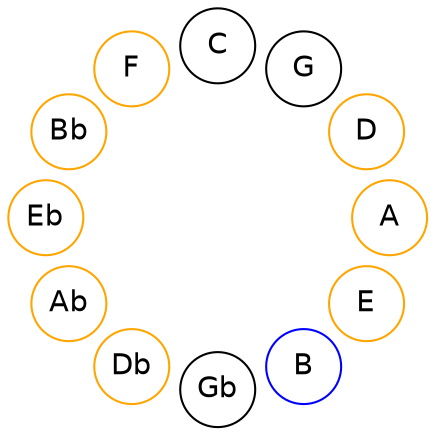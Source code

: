 
graph {

layout = circo;
mindist = .1

node [shape = circle, fontname = Helvetica, margin = 0]
edge [style=invis]

subgraph 1 {
	E -- B -- Gb -- Db -- Ab -- Eb -- Bb -- F -- C -- G -- D -- A -- E
}

E [color=orange];
B [color=blue];
Db [color=orange];
Ab [color=orange];
Eb [color=orange];
Bb [color=orange];
F [color=orange];
D [color=orange];
A [color=orange];
}
